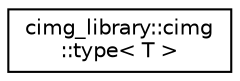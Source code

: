 digraph G
{
  edge [fontname="Helvetica",fontsize="10",labelfontname="Helvetica",labelfontsize="10"];
  node [fontname="Helvetica",fontsize="10",shape=record];
  rankdir="LR";
  Node1 [label="cimg_library::cimg\l::type\< T \>",height=0.2,width=0.4,color="black", fillcolor="white", style="filled",URL="$structcimg__library_1_1cimg_1_1type.html"];
}
